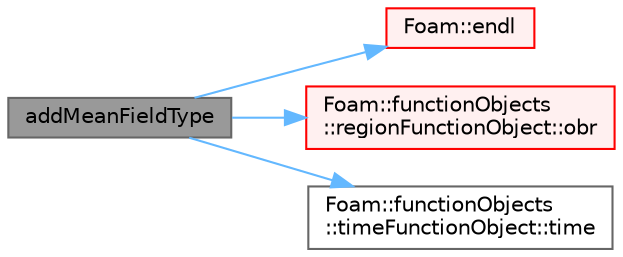 digraph "addMeanFieldType"
{
 // LATEX_PDF_SIZE
  bgcolor="transparent";
  edge [fontname=Helvetica,fontsize=10,labelfontname=Helvetica,labelfontsize=10];
  node [fontname=Helvetica,fontsize=10,shape=box,height=0.2,width=0.4];
  rankdir="LR";
  Node1 [id="Node000001",label="addMeanFieldType",height=0.2,width=0.4,color="gray40", fillcolor="grey60", style="filled", fontcolor="black",tooltip=" "];
  Node1 -> Node2 [id="edge1_Node000001_Node000002",color="steelblue1",style="solid",tooltip=" "];
  Node2 [id="Node000002",label="Foam::endl",height=0.2,width=0.4,color="red", fillcolor="#FFF0F0", style="filled",URL="$namespaceFoam.html#a7d5eca45a323264dc5fe811500ebda47",tooltip=" "];
  Node1 -> Node6 [id="edge2_Node000001_Node000006",color="steelblue1",style="solid",tooltip=" "];
  Node6 [id="Node000006",label="Foam::functionObjects\l::regionFunctionObject::obr",height=0.2,width=0.4,color="red", fillcolor="#FFF0F0", style="filled",URL="$classFoam_1_1functionObjects_1_1regionFunctionObject.html#a402258b1bda714c71946d114457ad3a9",tooltip=" "];
  Node1 -> Node10 [id="edge3_Node000001_Node000010",color="steelblue1",style="solid",tooltip=" "];
  Node10 [id="Node000010",label="Foam::functionObjects\l::timeFunctionObject::time",height=0.2,width=0.4,color="grey40", fillcolor="white", style="filled",URL="$classFoam_1_1functionObjects_1_1timeFunctionObject.html#a2abfb6ffb81a9ffbf408030674873052",tooltip=" "];
}
